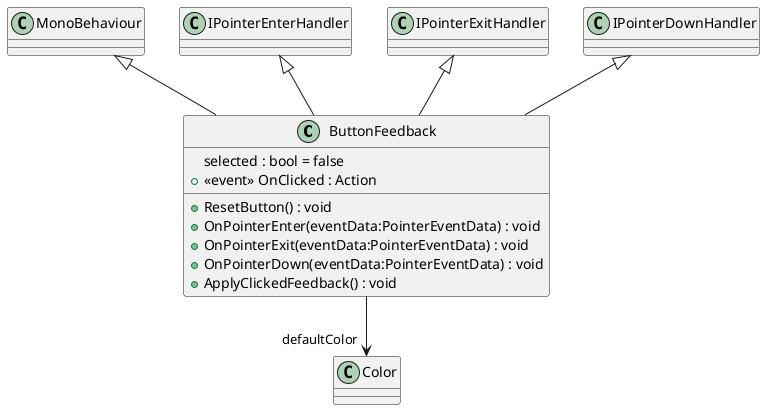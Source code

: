 @startuml
class ButtonFeedback {
    selected : bool = false
    +  <<event>> OnClicked : Action 
    + ResetButton() : void
    + OnPointerEnter(eventData:PointerEventData) : void
    + OnPointerExit(eventData:PointerEventData) : void
    + OnPointerDown(eventData:PointerEventData) : void
    + ApplyClickedFeedback() : void
}
MonoBehaviour <|-- ButtonFeedback
IPointerEnterHandler <|-- ButtonFeedback
IPointerExitHandler <|-- ButtonFeedback
IPointerDownHandler <|-- ButtonFeedback
ButtonFeedback --> "defaultColor" Color
@enduml
